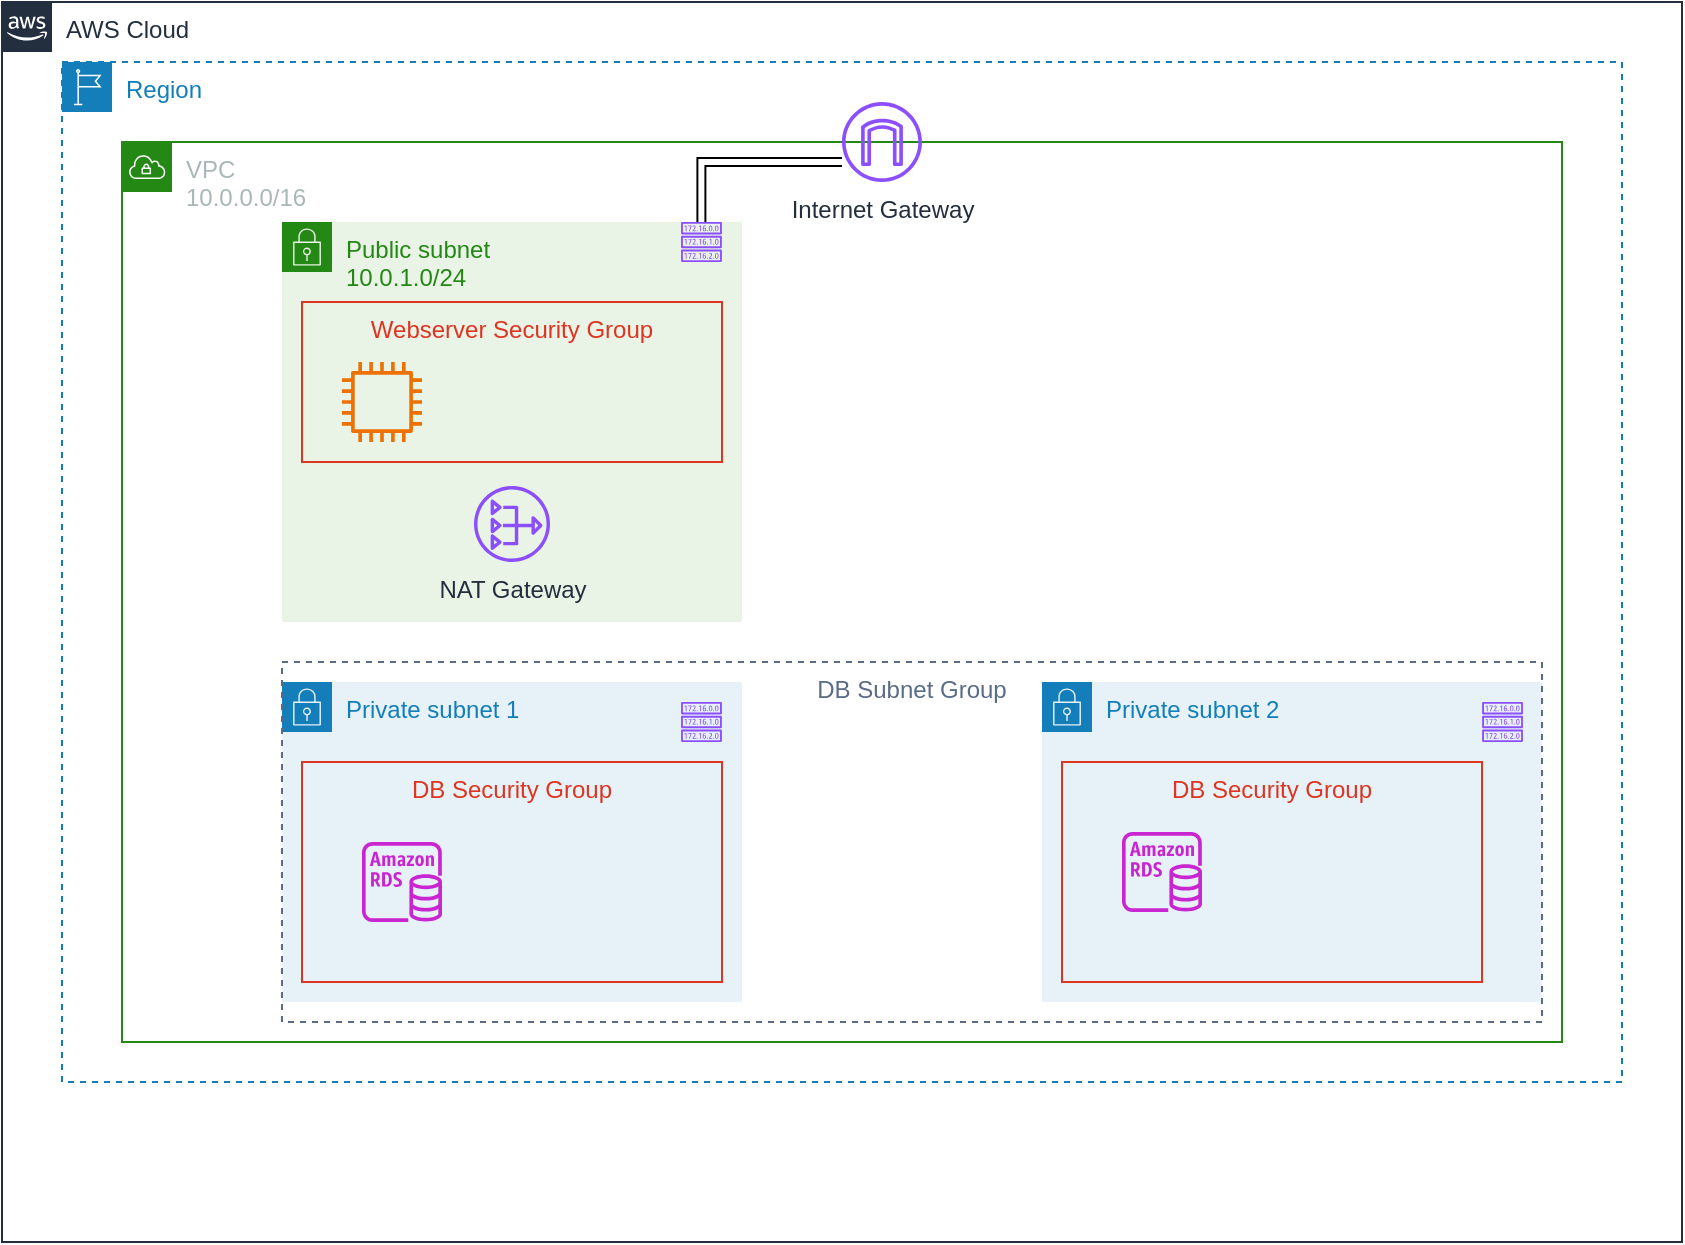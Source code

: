 <mxfile version="22.0.4" type="github">
  <diagram id="Ht1M8jgEwFfnCIfOTk4-" name="Page-1">
    <mxGraphModel dx="1254" dy="712" grid="1" gridSize="10" guides="1" tooltips="1" connect="1" arrows="1" fold="1" page="1" pageScale="1" pageWidth="827" pageHeight="1169" math="0" shadow="0">
      <root>
        <mxCell id="0" />
        <mxCell id="1" parent="0" />
        <mxCell id="imyj3Zp-e5OPN9J0XzXH-4" value="AWS Cloud" style="points=[[0,0],[0.25,0],[0.5,0],[0.75,0],[1,0],[1,0.25],[1,0.5],[1,0.75],[1,1],[0.75,1],[0.5,1],[0.25,1],[0,1],[0,0.75],[0,0.5],[0,0.25]];outlineConnect=0;gradientColor=none;html=1;whiteSpace=wrap;fontSize=12;fontStyle=0;container=1;pointerEvents=0;collapsible=0;recursiveResize=0;shape=mxgraph.aws4.group;grIcon=mxgraph.aws4.group_aws_cloud_alt;strokeColor=#232F3E;fillColor=none;verticalAlign=top;align=left;spacingLeft=30;fontColor=#232F3E;dashed=0;" parent="1" vertex="1">
          <mxGeometry x="40" y="40" width="840" height="620" as="geometry" />
        </mxCell>
        <mxCell id="imyj3Zp-e5OPN9J0XzXH-1" value="VPC&lt;br&gt;10.0.0.0/16" style="points=[[0,0],[0.25,0],[0.5,0],[0.75,0],[1,0],[1,0.25],[1,0.5],[1,0.75],[1,1],[0.75,1],[0.5,1],[0.25,1],[0,1],[0,0.75],[0,0.5],[0,0.25]];outlineConnect=0;gradientColor=none;html=1;whiteSpace=wrap;fontSize=12;fontStyle=0;container=1;pointerEvents=0;collapsible=0;recursiveResize=0;shape=mxgraph.aws4.group;grIcon=mxgraph.aws4.group_vpc;strokeColor=#248814;fillColor=none;verticalAlign=top;align=left;spacingLeft=30;fontColor=#AAB7B8;dashed=0;" parent="imyj3Zp-e5OPN9J0XzXH-4" vertex="1">
          <mxGeometry x="60" y="70" width="720" height="450" as="geometry" />
        </mxCell>
        <mxCell id="imyj3Zp-e5OPN9J0XzXH-13" value="Internet Gateway" style="sketch=0;outlineConnect=0;fontColor=#232F3E;gradientColor=none;fillColor=#8C4FFF;strokeColor=none;dashed=0;verticalLabelPosition=bottom;verticalAlign=top;align=center;html=1;fontSize=12;fontStyle=0;aspect=fixed;pointerEvents=1;shape=mxgraph.aws4.internet_gateway;shadow=0;" parent="imyj3Zp-e5OPN9J0XzXH-1" vertex="1">
          <mxGeometry x="360" y="-20" width="40" height="40" as="geometry" />
        </mxCell>
        <mxCell id="imyj3Zp-e5OPN9J0XzXH-5" value="Region" style="points=[[0,0],[0.25,0],[0.5,0],[0.75,0],[1,0],[1,0.25],[1,0.5],[1,0.75],[1,1],[0.75,1],[0.5,1],[0.25,1],[0,1],[0,0.75],[0,0.5],[0,0.25]];outlineConnect=0;gradientColor=none;html=1;whiteSpace=wrap;fontSize=12;fontStyle=0;container=1;pointerEvents=0;collapsible=0;recursiveResize=0;shape=mxgraph.aws4.group;grIcon=mxgraph.aws4.group_region;strokeColor=#147EBA;fillColor=none;verticalAlign=top;align=left;spacingLeft=30;fontColor=#147EBA;dashed=1;" parent="imyj3Zp-e5OPN9J0XzXH-4" vertex="1">
          <mxGeometry x="30" y="30" width="780" height="510" as="geometry" />
        </mxCell>
        <mxCell id="imyj3Zp-e5OPN9J0XzXH-8" value="Public subnet&lt;br&gt;10.0.1.0/24" style="points=[[0,0],[0.25,0],[0.5,0],[0.75,0],[1,0],[1,0.25],[1,0.5],[1,0.75],[1,1],[0.75,1],[0.5,1],[0.25,1],[0,1],[0,0.75],[0,0.5],[0,0.25]];outlineConnect=0;gradientColor=none;html=1;whiteSpace=wrap;fontSize=12;fontStyle=0;container=1;pointerEvents=0;collapsible=0;recursiveResize=0;shape=mxgraph.aws4.group;grIcon=mxgraph.aws4.group_security_group;grStroke=0;strokeColor=#248814;fillColor=#E9F3E6;verticalAlign=top;align=left;spacingLeft=30;fontColor=#248814;dashed=0;" parent="imyj3Zp-e5OPN9J0XzXH-5" vertex="1">
          <mxGeometry x="110" y="80" width="230" height="200" as="geometry" />
        </mxCell>
        <mxCell id="8yiQP57dy-SPFx4O3Euc-11" value="NAT Gateway" style="sketch=0;outlineConnect=0;fontColor=#232F3E;gradientColor=none;fillColor=#8C4FFF;strokeColor=none;dashed=0;verticalLabelPosition=bottom;verticalAlign=top;align=center;html=1;fontSize=12;fontStyle=0;aspect=fixed;pointerEvents=1;shape=mxgraph.aws4.nat_gateway;" parent="imyj3Zp-e5OPN9J0XzXH-8" vertex="1">
          <mxGeometry x="96" y="132" width="38" height="38" as="geometry" />
        </mxCell>
        <mxCell id="imyj3Zp-e5OPN9J0XzXH-23" value="Webserver Security Group" style="fillColor=none;strokeColor=#DD3522;verticalAlign=top;fontStyle=0;fontColor=#DD3522;whiteSpace=wrap;html=1;" parent="imyj3Zp-e5OPN9J0XzXH-8" vertex="1">
          <mxGeometry x="10" y="40" width="210" height="80" as="geometry" />
        </mxCell>
        <mxCell id="8zWxKAhYYqGUHjHSyBKX-1" value="" style="sketch=0;outlineConnect=0;fontColor=#232F3E;gradientColor=none;fillColor=#ED7100;strokeColor=none;dashed=0;verticalLabelPosition=bottom;verticalAlign=top;align=center;html=1;fontSize=12;fontStyle=0;aspect=fixed;pointerEvents=1;shape=mxgraph.aws4.instance2;" parent="imyj3Zp-e5OPN9J0XzXH-8" vertex="1">
          <mxGeometry x="30" y="70" width="40" height="40" as="geometry" />
        </mxCell>
        <mxCell id="imyj3Zp-e5OPN9J0XzXH-11" value="Private subnet 1" style="points=[[0,0],[0.25,0],[0.5,0],[0.75,0],[1,0],[1,0.25],[1,0.5],[1,0.75],[1,1],[0.75,1],[0.5,1],[0.25,1],[0,1],[0,0.75],[0,0.5],[0,0.25]];outlineConnect=0;gradientColor=none;html=1;whiteSpace=wrap;fontSize=12;fontStyle=0;container=1;pointerEvents=0;collapsible=0;recursiveResize=0;shape=mxgraph.aws4.group;grIcon=mxgraph.aws4.group_security_group;grStroke=0;strokeColor=#147EBA;fillColor=#E6F2F8;verticalAlign=top;align=left;spacingLeft=30;fontColor=#147EBA;dashed=0;" parent="imyj3Zp-e5OPN9J0XzXH-5" vertex="1">
          <mxGeometry x="110" y="310" width="230" height="160" as="geometry" />
        </mxCell>
        <mxCell id="8yiQP57dy-SPFx4O3Euc-5" value="DB Security Group" style="fillColor=none;strokeColor=#DD3522;verticalAlign=top;fontStyle=0;fontColor=#DD3522;whiteSpace=wrap;html=1;" parent="imyj3Zp-e5OPN9J0XzXH-11" vertex="1">
          <mxGeometry x="10" y="40" width="210" height="110" as="geometry" />
        </mxCell>
        <mxCell id="imyj3Zp-e5OPN9J0XzXH-21" value="" style="sketch=0;outlineConnect=0;fontColor=#232F3E;gradientColor=none;fillColor=#C925D1;strokeColor=none;dashed=0;verticalLabelPosition=bottom;verticalAlign=top;align=center;html=1;fontSize=12;fontStyle=0;aspect=fixed;pointerEvents=1;shape=mxgraph.aws4.rds_instance;" parent="imyj3Zp-e5OPN9J0XzXH-11" vertex="1">
          <mxGeometry x="40" y="80" width="40" height="40" as="geometry" />
        </mxCell>
        <mxCell id="8yiQP57dy-SPFx4O3Euc-6" value="" style="sketch=0;outlineConnect=0;fontColor=#232F3E;gradientColor=none;fillColor=#8C4FFF;strokeColor=none;dashed=0;verticalLabelPosition=bottom;verticalAlign=top;align=center;html=1;fontSize=12;fontStyle=0;aspect=fixed;pointerEvents=1;shape=mxgraph.aws4.route_table;" parent="imyj3Zp-e5OPN9J0XzXH-11" vertex="1">
          <mxGeometry x="199.47" y="10" width="20.53" height="20" as="geometry" />
        </mxCell>
        <mxCell id="imyj3Zp-e5OPN9J0XzXH-12" value="Private subnet 2" style="points=[[0,0],[0.25,0],[0.5,0],[0.75,0],[1,0],[1,0.25],[1,0.5],[1,0.75],[1,1],[0.75,1],[0.5,1],[0.25,1],[0,1],[0,0.75],[0,0.5],[0,0.25]];outlineConnect=0;gradientColor=none;html=1;whiteSpace=wrap;fontSize=12;fontStyle=0;container=1;pointerEvents=0;collapsible=0;recursiveResize=0;shape=mxgraph.aws4.group;grIcon=mxgraph.aws4.group_security_group;grStroke=0;strokeColor=#147EBA;fillColor=#E6F2F8;verticalAlign=top;align=left;spacingLeft=30;fontColor=#147EBA;dashed=0;" parent="imyj3Zp-e5OPN9J0XzXH-5" vertex="1">
          <mxGeometry x="490" y="310" width="250" height="160" as="geometry" />
        </mxCell>
        <mxCell id="8yiQP57dy-SPFx4O3Euc-9" value="" style="sketch=0;outlineConnect=0;fontColor=#232F3E;gradientColor=none;fillColor=#8C4FFF;strokeColor=none;dashed=0;verticalLabelPosition=bottom;verticalAlign=top;align=center;html=1;fontSize=12;fontStyle=0;aspect=fixed;pointerEvents=1;shape=mxgraph.aws4.route_table;" parent="imyj3Zp-e5OPN9J0XzXH-12" vertex="1">
          <mxGeometry x="220" y="10" width="20.53" height="20" as="geometry" />
        </mxCell>
        <mxCell id="8yiQP57dy-SPFx4O3Euc-7" value="DB Security Group" style="fillColor=none;strokeColor=#DD3522;verticalAlign=top;fontStyle=0;fontColor=#DD3522;whiteSpace=wrap;html=1;" parent="imyj3Zp-e5OPN9J0XzXH-12" vertex="1">
          <mxGeometry x="10" y="40" width="210" height="110" as="geometry" />
        </mxCell>
        <mxCell id="8yiQP57dy-SPFx4O3Euc-1" value="" style="sketch=0;outlineConnect=0;fontColor=#232F3E;gradientColor=none;fillColor=#C925D1;strokeColor=none;dashed=0;verticalLabelPosition=bottom;verticalAlign=top;align=center;html=1;fontSize=12;fontStyle=0;aspect=fixed;pointerEvents=1;shape=mxgraph.aws4.rds_instance;" parent="imyj3Zp-e5OPN9J0XzXH-12" vertex="1">
          <mxGeometry x="40" y="75" width="40" height="40" as="geometry" />
        </mxCell>
        <mxCell id="8yiQP57dy-SPFx4O3Euc-2" value="" style="sketch=0;outlineConnect=0;fontColor=#232F3E;gradientColor=none;fillColor=#8C4FFF;strokeColor=none;dashed=0;verticalLabelPosition=bottom;verticalAlign=top;align=center;html=1;fontSize=12;fontStyle=0;aspect=fixed;pointerEvents=1;shape=mxgraph.aws4.route_table;" parent="imyj3Zp-e5OPN9J0XzXH-5" vertex="1">
          <mxGeometry x="309.47" y="80" width="20.53" height="20" as="geometry" />
        </mxCell>
        <mxCell id="8yiQP57dy-SPFx4O3Euc-17" value="DB Subnet Group" style="fillColor=none;strokeColor=#5A6C86;dashed=1;verticalAlign=top;fontStyle=0;fontColor=#5A6C86;whiteSpace=wrap;html=1;" parent="imyj3Zp-e5OPN9J0XzXH-5" vertex="1">
          <mxGeometry x="110" y="300" width="630" height="180" as="geometry" />
        </mxCell>
        <mxCell id="8yiQP57dy-SPFx4O3Euc-4" style="edgeStyle=orthogonalEdgeStyle;rounded=0;orthogonalLoop=1;jettySize=auto;html=1;shape=link;" parent="imyj3Zp-e5OPN9J0XzXH-4" source="8yiQP57dy-SPFx4O3Euc-2" target="imyj3Zp-e5OPN9J0XzXH-13" edge="1">
          <mxGeometry relative="1" as="geometry">
            <Array as="points">
              <mxPoint x="350" y="80" />
            </Array>
          </mxGeometry>
        </mxCell>
      </root>
    </mxGraphModel>
  </diagram>
</mxfile>
